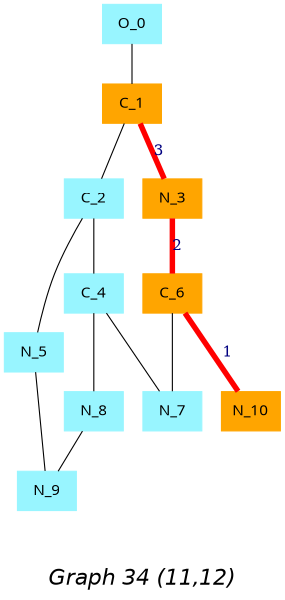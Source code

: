 graph "result" {
graph [ fontname="Helvetica-Oblique", fontsize=20,
label="\n\nGraph 34 (11,12)", size="4,4" ];
node [ label="\N", shape=box, sides=4, color=cadetblue1,
style=filled, fontname="Helvetica-Outline" ];
O_0;
C_1 [color=orange];
C_2;
N_3 [color=orange];
C_4;
N_5;
C_6 [color=orange];
N_7;
N_8;
N_9;
N_10 [color=orange];
O_0 -- C_1;
C_1 -- C_2;
C_1 -- N_3 [label="3", fontcolor=navy, color=red, style=bold, penwidth=5];
C_2 -- C_4;
C_2 -- N_5;
N_3 -- C_6 [label="2", fontcolor=navy, color=red, style=bold, penwidth=5];
C_4 -- N_7;
C_4 -- N_8;
N_5 -- N_9;
C_6 -- N_7;
C_6 -- N_10 [label="1", fontcolor=navy, color=red, style=bold, penwidth=5];
N_8 -- N_9;
}
